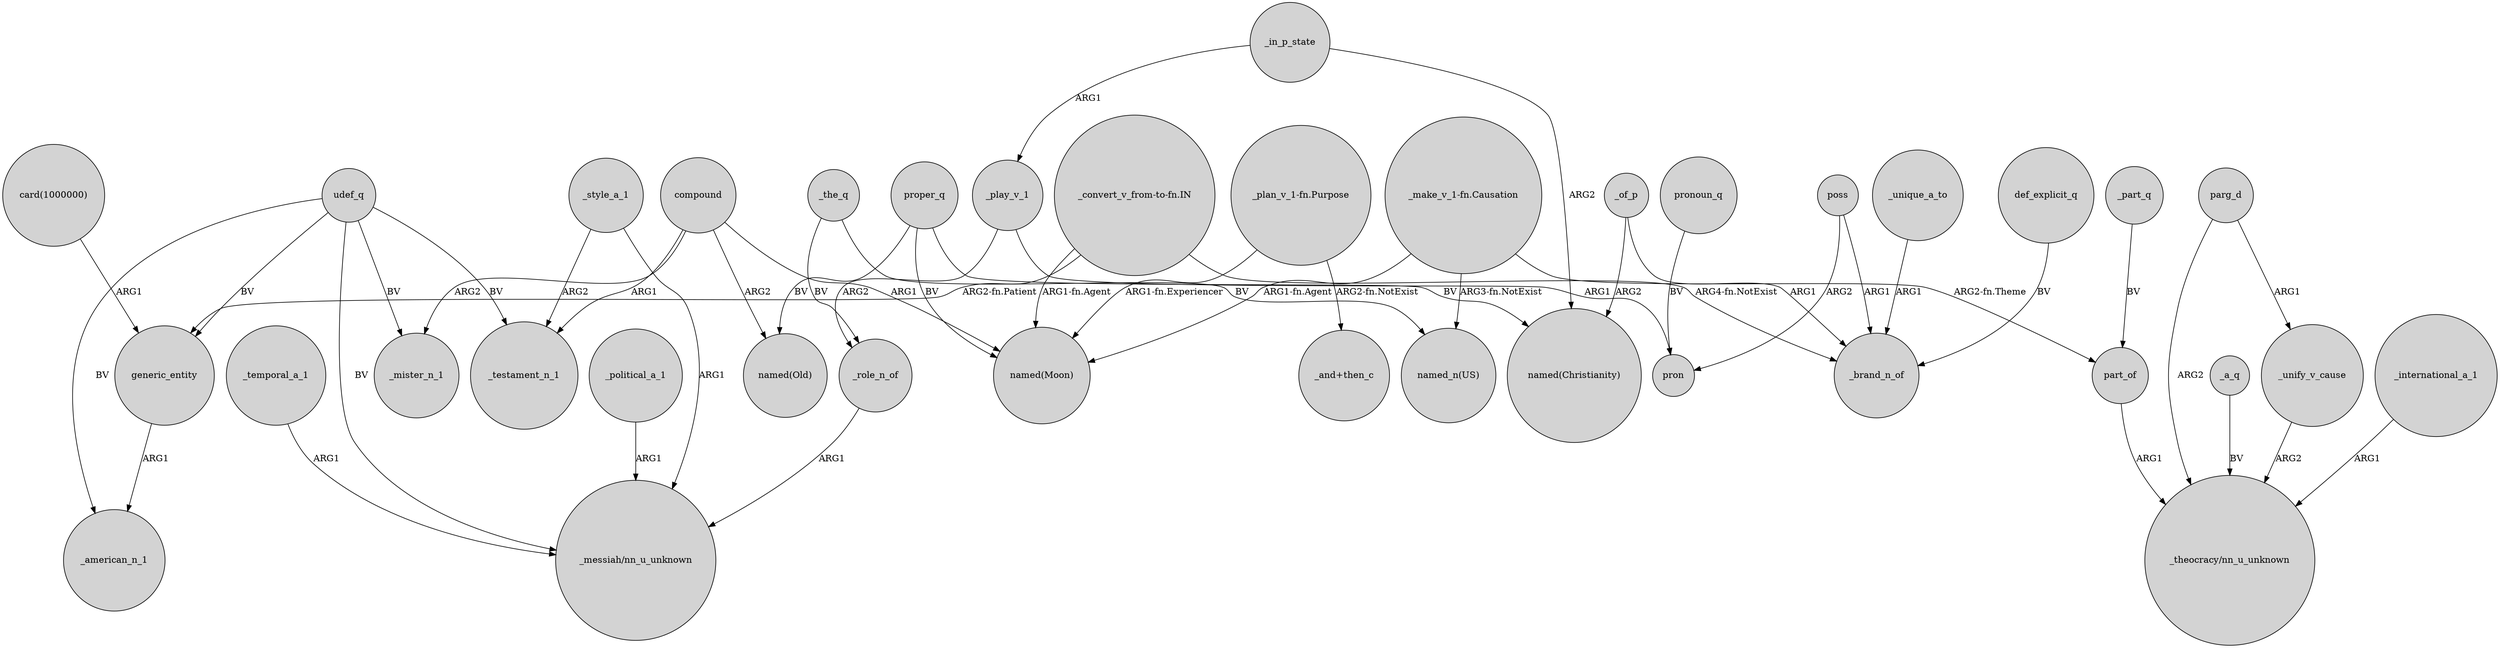 digraph {
	node [shape=circle style=filled]
	"card(1000000)" -> generic_entity [label=ARG1]
	proper_q -> "named(Old)" [label=BV]
	_play_v_1 -> pron [label=ARG1]
	udef_q -> _testament_n_1 [label=BV]
	_in_p_state -> _play_v_1 [label=ARG1]
	udef_q -> generic_entity [label=BV]
	"_convert_v_from-to-fn.IN" -> "named(Moon)" [label="ARG1-fn.Agent"]
	"_convert_v_from-to-fn.IN" -> _brand_n_of [label="ARG4-fn.NotExist"]
	poss -> pron [label=ARG2]
	"_make_v_1-fn.Causation" -> part_of [label="ARG2-fn.Theme"]
	udef_q -> "_messiah/nn_u_unknown" [label=BV]
	part_of -> "_theocracy/nn_u_unknown" [label=ARG1]
	compound -> _mister_n_1 [label=ARG2]
	udef_q -> _mister_n_1 [label=BV]
	compound -> "named(Moon)" [label=ARG1]
	_the_q -> _role_n_of [label=BV]
	compound -> "named(Old)" [label=ARG2]
	_part_q -> part_of [label=BV]
	_the_q -> "named_n(US)" [label=BV]
	"_make_v_1-fn.Causation" -> "named_n(US)" [label="ARG3-fn.NotExist"]
	_style_a_1 -> _testament_n_1 [label=ARG2]
	pronoun_q -> pron [label=BV]
	_in_p_state -> "named(Christianity)" [label=ARG2]
	"_plan_v_1-fn.Purpose" -> "_and+then_c" [label="ARG2-fn.NotExist"]
	proper_q -> "named(Moon)" [label=BV]
	_temporal_a_1 -> "_messiah/nn_u_unknown" [label=ARG1]
	parg_d -> "_theocracy/nn_u_unknown" [label=ARG2]
	_role_n_of -> "_messiah/nn_u_unknown" [label=ARG1]
	"_plan_v_1-fn.Purpose" -> "named(Moon)" [label="ARG1-fn.Experiencer"]
	_unique_a_to -> _brand_n_of [label=ARG1]
	_of_p -> "named(Christianity)" [label=ARG2]
	def_explicit_q -> _brand_n_of [label=BV]
	udef_q -> _american_n_1 [label=BV]
	generic_entity -> _american_n_1 [label=ARG1]
	"_make_v_1-fn.Causation" -> "named(Moon)" [label="ARG1-fn.Agent"]
	compound -> _testament_n_1 [label=ARG1]
	_of_p -> _brand_n_of [label=ARG1]
	"_convert_v_from-to-fn.IN" -> generic_entity [label="ARG2-fn.Patient"]
	proper_q -> "named(Christianity)" [label=BV]
	_play_v_1 -> _role_n_of [label=ARG2]
	_political_a_1 -> "_messiah/nn_u_unknown" [label=ARG1]
	parg_d -> _unify_v_cause [label=ARG1]
	_a_q -> "_theocracy/nn_u_unknown" [label=BV]
	poss -> _brand_n_of [label=ARG1]
	_unify_v_cause -> "_theocracy/nn_u_unknown" [label=ARG2]
	_international_a_1 -> "_theocracy/nn_u_unknown" [label=ARG1]
	_style_a_1 -> "_messiah/nn_u_unknown" [label=ARG1]
}
